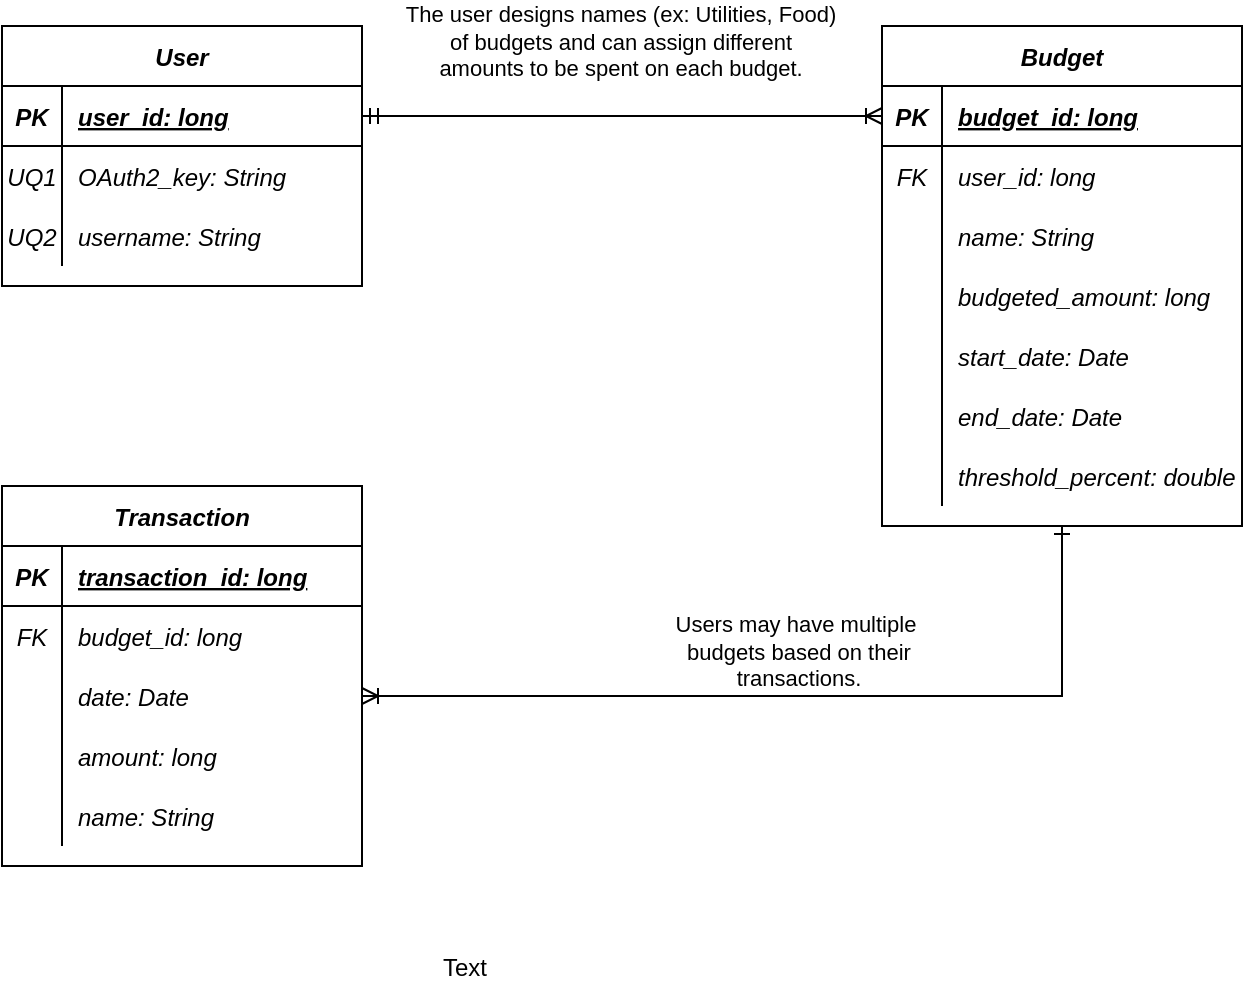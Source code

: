 <mxfile version="13.3.4" type="device"><diagram id="YQLbiCPUJWTsiFSoPP0f" name="Page-1"><mxGraphModel dx="1038" dy="540" grid="1" gridSize="10" guides="1" tooltips="1" connect="1" arrows="1" fold="1" page="1" pageScale="1" pageWidth="850" pageHeight="1100" math="0" shadow="0"><root><mxCell id="0"/><mxCell id="1" parent="0"/><mxCell id="dtGppzXpP_URgsqzwIvq-15" value="User" style="shape=table;startSize=30;container=1;collapsible=1;childLayout=tableLayout;fixedRows=1;rowLines=0;fontStyle=3;align=center;resizeLast=1;" parent="1" vertex="1"><mxGeometry x="80" y="80" width="180" height="130" as="geometry"/></mxCell><mxCell id="dtGppzXpP_URgsqzwIvq-16" value="" style="shape=partialRectangle;collapsible=0;dropTarget=0;pointerEvents=0;fillColor=none;top=0;left=0;bottom=1;right=0;points=[[0,0.5],[1,0.5]];portConstraint=eastwest;fontStyle=2" parent="dtGppzXpP_URgsqzwIvq-15" vertex="1"><mxGeometry y="30" width="180" height="30" as="geometry"/></mxCell><mxCell id="dtGppzXpP_URgsqzwIvq-17" value="PK" style="shape=partialRectangle;connectable=0;fillColor=none;top=0;left=0;bottom=0;right=0;fontStyle=3;overflow=hidden;" parent="dtGppzXpP_URgsqzwIvq-16" vertex="1"><mxGeometry width="30" height="30" as="geometry"/></mxCell><mxCell id="dtGppzXpP_URgsqzwIvq-18" value="user_id: long" style="shape=partialRectangle;connectable=0;fillColor=none;top=0;left=0;bottom=0;right=0;align=left;spacingLeft=6;fontStyle=7;overflow=hidden;" parent="dtGppzXpP_URgsqzwIvq-16" vertex="1"><mxGeometry x="30" width="150" height="30" as="geometry"/></mxCell><mxCell id="yHmwm-459RPcir5vq87Y-1" value="" style="shape=partialRectangle;collapsible=0;dropTarget=0;pointerEvents=0;fillColor=none;top=0;left=0;bottom=0;right=0;points=[[0,0.5],[1,0.5]];portConstraint=eastwest;fontStyle=2" parent="dtGppzXpP_URgsqzwIvq-15" vertex="1"><mxGeometry y="60" width="180" height="30" as="geometry"/></mxCell><mxCell id="yHmwm-459RPcir5vq87Y-2" value="UQ1" style="shape=partialRectangle;connectable=0;fillColor=none;top=0;left=0;bottom=0;right=0;editable=1;overflow=hidden;fontStyle=2" parent="yHmwm-459RPcir5vq87Y-1" vertex="1"><mxGeometry width="30" height="30" as="geometry"/></mxCell><mxCell id="yHmwm-459RPcir5vq87Y-3" value="OAuth2_key: String" style="shape=partialRectangle;connectable=0;fillColor=none;top=0;left=0;bottom=0;right=0;align=left;spacingLeft=6;overflow=hidden;fontStyle=2" parent="yHmwm-459RPcir5vq87Y-1" vertex="1"><mxGeometry x="30" width="150" height="30" as="geometry"/></mxCell><mxCell id="dtGppzXpP_URgsqzwIvq-19" value="" style="shape=partialRectangle;collapsible=0;dropTarget=0;pointerEvents=0;fillColor=none;top=0;left=0;bottom=0;right=0;points=[[0,0.5],[1,0.5]];portConstraint=eastwest;fontStyle=2" parent="dtGppzXpP_URgsqzwIvq-15" vertex="1"><mxGeometry y="90" width="180" height="30" as="geometry"/></mxCell><mxCell id="dtGppzXpP_URgsqzwIvq-20" value="UQ2" style="shape=partialRectangle;connectable=0;fillColor=none;top=0;left=0;bottom=0;right=0;editable=1;overflow=hidden;fontStyle=2" parent="dtGppzXpP_URgsqzwIvq-19" vertex="1"><mxGeometry width="30" height="30" as="geometry"/></mxCell><mxCell id="dtGppzXpP_URgsqzwIvq-21" value="username: String" style="shape=partialRectangle;connectable=0;fillColor=none;top=0;left=0;bottom=0;right=0;align=left;spacingLeft=6;overflow=hidden;fontStyle=2" parent="dtGppzXpP_URgsqzwIvq-19" vertex="1"><mxGeometry x="30" width="150" height="30" as="geometry"/></mxCell><mxCell id="dtGppzXpP_URgsqzwIvq-50" value="Transaction" style="shape=table;startSize=30;container=1;collapsible=1;childLayout=tableLayout;fixedRows=1;rowLines=0;fontStyle=3;align=center;resizeLast=1;" parent="1" vertex="1"><mxGeometry x="80" y="310" width="180" height="190" as="geometry"/></mxCell><mxCell id="dtGppzXpP_URgsqzwIvq-51" value="" style="shape=partialRectangle;collapsible=0;dropTarget=0;pointerEvents=0;fillColor=none;top=0;left=0;bottom=1;right=0;points=[[0,0.5],[1,0.5]];portConstraint=eastwest;fontStyle=2" parent="dtGppzXpP_URgsqzwIvq-50" vertex="1"><mxGeometry y="30" width="180" height="30" as="geometry"/></mxCell><mxCell id="dtGppzXpP_URgsqzwIvq-52" value="PK" style="shape=partialRectangle;connectable=0;fillColor=none;top=0;left=0;bottom=0;right=0;fontStyle=3;overflow=hidden;" parent="dtGppzXpP_URgsqzwIvq-51" vertex="1"><mxGeometry width="30" height="30" as="geometry"/></mxCell><mxCell id="dtGppzXpP_URgsqzwIvq-53" value="transaction_id: long" style="shape=partialRectangle;connectable=0;fillColor=none;top=0;left=0;bottom=0;right=0;align=left;spacingLeft=6;fontStyle=7;overflow=hidden;" parent="dtGppzXpP_URgsqzwIvq-51" vertex="1"><mxGeometry x="30" width="150" height="30" as="geometry"/></mxCell><mxCell id="dtGppzXpP_URgsqzwIvq-67" value="" style="shape=partialRectangle;collapsible=0;dropTarget=0;pointerEvents=0;fillColor=none;top=0;left=0;bottom=0;right=0;points=[[0,0.5],[1,0.5]];portConstraint=eastwest;fontStyle=2" parent="dtGppzXpP_URgsqzwIvq-50" vertex="1"><mxGeometry y="60" width="180" height="30" as="geometry"/></mxCell><mxCell id="dtGppzXpP_URgsqzwIvq-68" value="FK" style="shape=partialRectangle;connectable=0;fillColor=none;top=0;left=0;bottom=0;right=0;editable=1;overflow=hidden;fontStyle=2" parent="dtGppzXpP_URgsqzwIvq-67" vertex="1"><mxGeometry width="30" height="30" as="geometry"/></mxCell><mxCell id="dtGppzXpP_URgsqzwIvq-69" value="budget_id: long" style="shape=partialRectangle;connectable=0;fillColor=none;top=0;left=0;bottom=0;right=0;align=left;spacingLeft=6;overflow=hidden;fontStyle=2" parent="dtGppzXpP_URgsqzwIvq-67" vertex="1"><mxGeometry x="30" width="150" height="30" as="geometry"/></mxCell><mxCell id="dtGppzXpP_URgsqzwIvq-54" value="" style="shape=partialRectangle;collapsible=0;dropTarget=0;pointerEvents=0;fillColor=none;top=0;left=0;bottom=0;right=0;points=[[0,0.5],[1,0.5]];portConstraint=eastwest;fontStyle=2" parent="dtGppzXpP_URgsqzwIvq-50" vertex="1"><mxGeometry y="90" width="180" height="30" as="geometry"/></mxCell><mxCell id="dtGppzXpP_URgsqzwIvq-55" value="" style="shape=partialRectangle;connectable=0;fillColor=none;top=0;left=0;bottom=0;right=0;editable=1;overflow=hidden;fontStyle=2" parent="dtGppzXpP_URgsqzwIvq-54" vertex="1"><mxGeometry width="30" height="30" as="geometry"/></mxCell><mxCell id="dtGppzXpP_URgsqzwIvq-56" value="date: Date" style="shape=partialRectangle;connectable=0;fillColor=none;top=0;left=0;bottom=0;right=0;align=left;spacingLeft=6;overflow=hidden;fontStyle=2" parent="dtGppzXpP_URgsqzwIvq-54" vertex="1"><mxGeometry x="30" width="150" height="30" as="geometry"/></mxCell><mxCell id="dtGppzXpP_URgsqzwIvq-57" value="" style="shape=partialRectangle;collapsible=0;dropTarget=0;pointerEvents=0;fillColor=none;top=0;left=0;bottom=0;right=0;points=[[0,0.5],[1,0.5]];portConstraint=eastwest;fontStyle=2" parent="dtGppzXpP_URgsqzwIvq-50" vertex="1"><mxGeometry y="120" width="180" height="30" as="geometry"/></mxCell><mxCell id="dtGppzXpP_URgsqzwIvq-58" value="" style="shape=partialRectangle;connectable=0;fillColor=none;top=0;left=0;bottom=0;right=0;editable=1;overflow=hidden;fontStyle=2" parent="dtGppzXpP_URgsqzwIvq-57" vertex="1"><mxGeometry width="30" height="30" as="geometry"/></mxCell><mxCell id="dtGppzXpP_URgsqzwIvq-59" value="amount: long" style="shape=partialRectangle;connectable=0;fillColor=none;top=0;left=0;bottom=0;right=0;align=left;spacingLeft=6;overflow=hidden;fontStyle=2" parent="dtGppzXpP_URgsqzwIvq-57" vertex="1"><mxGeometry x="30" width="150" height="30" as="geometry"/></mxCell><mxCell id="dtGppzXpP_URgsqzwIvq-60" value="" style="shape=partialRectangle;collapsible=0;dropTarget=0;pointerEvents=0;fillColor=none;top=0;left=0;bottom=0;right=0;points=[[0,0.5],[1,0.5]];portConstraint=eastwest;fontStyle=2" parent="dtGppzXpP_URgsqzwIvq-50" vertex="1"><mxGeometry y="150" width="180" height="30" as="geometry"/></mxCell><mxCell id="dtGppzXpP_URgsqzwIvq-61" value="" style="shape=partialRectangle;connectable=0;fillColor=none;top=0;left=0;bottom=0;right=0;editable=1;overflow=hidden;fontStyle=2" parent="dtGppzXpP_URgsqzwIvq-60" vertex="1"><mxGeometry width="30" height="30" as="geometry"/></mxCell><mxCell id="dtGppzXpP_URgsqzwIvq-62" value="name: String" style="shape=partialRectangle;connectable=0;fillColor=none;top=0;left=0;bottom=0;right=0;align=left;spacingLeft=6;overflow=hidden;fontStyle=2" parent="dtGppzXpP_URgsqzwIvq-60" vertex="1"><mxGeometry x="30" width="150" height="30" as="geometry"/></mxCell><mxCell id="dtGppzXpP_URgsqzwIvq-28" value="Budget" style="shape=table;startSize=30;container=1;collapsible=1;childLayout=tableLayout;fixedRows=1;rowLines=0;fontStyle=3;align=center;resizeLast=1;" parent="1" vertex="1"><mxGeometry x="520" y="80" width="180" height="250" as="geometry"/></mxCell><mxCell id="dtGppzXpP_URgsqzwIvq-29" value="" style="shape=partialRectangle;collapsible=0;dropTarget=0;pointerEvents=0;fillColor=none;top=0;left=0;bottom=1;right=0;points=[[0,0.5],[1,0.5]];portConstraint=eastwest;fontStyle=2" parent="dtGppzXpP_URgsqzwIvq-28" vertex="1"><mxGeometry y="30" width="180" height="30" as="geometry"/></mxCell><mxCell id="dtGppzXpP_URgsqzwIvq-30" value="PK" style="shape=partialRectangle;connectable=0;fillColor=none;top=0;left=0;bottom=0;right=0;fontStyle=3;overflow=hidden;" parent="dtGppzXpP_URgsqzwIvq-29" vertex="1"><mxGeometry width="30" height="30" as="geometry"/></mxCell><mxCell id="dtGppzXpP_URgsqzwIvq-31" value="budget_id: long" style="shape=partialRectangle;connectable=0;fillColor=none;top=0;left=0;bottom=0;right=0;align=left;spacingLeft=6;fontStyle=7;overflow=hidden;" parent="dtGppzXpP_URgsqzwIvq-29" vertex="1"><mxGeometry x="30" width="150" height="30" as="geometry"/></mxCell><mxCell id="dtGppzXpP_URgsqzwIvq-32" value="" style="shape=partialRectangle;collapsible=0;dropTarget=0;pointerEvents=0;fillColor=none;top=0;left=0;bottom=0;right=0;points=[[0,0.5],[1,0.5]];portConstraint=eastwest;fontStyle=2" parent="dtGppzXpP_URgsqzwIvq-28" vertex="1"><mxGeometry y="60" width="180" height="30" as="geometry"/></mxCell><mxCell id="dtGppzXpP_URgsqzwIvq-33" value="FK" style="shape=partialRectangle;connectable=0;fillColor=none;top=0;left=0;bottom=0;right=0;editable=1;overflow=hidden;fontStyle=2" parent="dtGppzXpP_URgsqzwIvq-32" vertex="1"><mxGeometry width="30" height="30" as="geometry"/></mxCell><mxCell id="dtGppzXpP_URgsqzwIvq-34" value="user_id: long" style="shape=partialRectangle;connectable=0;fillColor=none;top=0;left=0;bottom=0;right=0;align=left;spacingLeft=6;overflow=hidden;fontStyle=2" parent="dtGppzXpP_URgsqzwIvq-32" vertex="1"><mxGeometry x="30" width="150" height="30" as="geometry"/></mxCell><mxCell id="dtGppzXpP_URgsqzwIvq-38" value="" style="shape=partialRectangle;collapsible=0;dropTarget=0;pointerEvents=0;fillColor=none;top=0;left=0;bottom=0;right=0;points=[[0,0.5],[1,0.5]];portConstraint=eastwest;fontStyle=2" parent="dtGppzXpP_URgsqzwIvq-28" vertex="1"><mxGeometry y="90" width="180" height="30" as="geometry"/></mxCell><mxCell id="dtGppzXpP_URgsqzwIvq-39" value="" style="shape=partialRectangle;connectable=0;fillColor=none;top=0;left=0;bottom=0;right=0;editable=1;overflow=hidden;fontStyle=2" parent="dtGppzXpP_URgsqzwIvq-38" vertex="1"><mxGeometry width="30" height="30" as="geometry"/></mxCell><mxCell id="dtGppzXpP_URgsqzwIvq-40" value="name: String" style="shape=partialRectangle;connectable=0;fillColor=none;top=0;left=0;bottom=0;right=0;align=left;spacingLeft=6;overflow=hidden;fontStyle=2" parent="dtGppzXpP_URgsqzwIvq-38" vertex="1"><mxGeometry x="30" width="150" height="30" as="geometry"/></mxCell><mxCell id="dtGppzXpP_URgsqzwIvq-41" value="" style="shape=partialRectangle;collapsible=0;dropTarget=0;pointerEvents=0;fillColor=none;top=0;left=0;bottom=0;right=0;points=[[0,0.5],[1,0.5]];portConstraint=eastwest;fontStyle=2" parent="dtGppzXpP_URgsqzwIvq-28" vertex="1"><mxGeometry y="120" width="180" height="30" as="geometry"/></mxCell><mxCell id="dtGppzXpP_URgsqzwIvq-42" value="" style="shape=partialRectangle;connectable=0;fillColor=none;top=0;left=0;bottom=0;right=0;editable=1;overflow=hidden;fontStyle=2" parent="dtGppzXpP_URgsqzwIvq-41" vertex="1"><mxGeometry width="30" height="30" as="geometry"/></mxCell><mxCell id="dtGppzXpP_URgsqzwIvq-43" value="budgeted_amount: long" style="shape=partialRectangle;connectable=0;fillColor=none;top=0;left=0;bottom=0;right=0;align=left;spacingLeft=6;overflow=hidden;fontStyle=2" parent="dtGppzXpP_URgsqzwIvq-41" vertex="1"><mxGeometry x="30" width="150" height="30" as="geometry"/></mxCell><mxCell id="dtGppzXpP_URgsqzwIvq-44" value="" style="shape=partialRectangle;collapsible=0;dropTarget=0;pointerEvents=0;fillColor=none;top=0;left=0;bottom=0;right=0;points=[[0,0.5],[1,0.5]];portConstraint=eastwest;fontStyle=2" parent="dtGppzXpP_URgsqzwIvq-28" vertex="1"><mxGeometry y="150" width="180" height="30" as="geometry"/></mxCell><mxCell id="dtGppzXpP_URgsqzwIvq-45" value="" style="shape=partialRectangle;connectable=0;fillColor=none;top=0;left=0;bottom=0;right=0;editable=1;overflow=hidden;fontStyle=2" parent="dtGppzXpP_URgsqzwIvq-44" vertex="1"><mxGeometry width="30" height="30" as="geometry"/></mxCell><mxCell id="dtGppzXpP_URgsqzwIvq-46" value="start_date: Date" style="shape=partialRectangle;connectable=0;fillColor=none;top=0;left=0;bottom=0;right=0;align=left;spacingLeft=6;overflow=hidden;fontStyle=2" parent="dtGppzXpP_URgsqzwIvq-44" vertex="1"><mxGeometry x="30" width="150" height="30" as="geometry"/></mxCell><mxCell id="dtGppzXpP_URgsqzwIvq-47" value="" style="shape=partialRectangle;collapsible=0;dropTarget=0;pointerEvents=0;fillColor=none;top=0;left=0;bottom=0;right=0;points=[[0,0.5],[1,0.5]];portConstraint=eastwest;fontStyle=2" parent="dtGppzXpP_URgsqzwIvq-28" vertex="1"><mxGeometry y="180" width="180" height="30" as="geometry"/></mxCell><mxCell id="dtGppzXpP_URgsqzwIvq-48" value="" style="shape=partialRectangle;connectable=0;fillColor=none;top=0;left=0;bottom=0;right=0;editable=1;overflow=hidden;fontStyle=2" parent="dtGppzXpP_URgsqzwIvq-47" vertex="1"><mxGeometry width="30" height="30" as="geometry"/></mxCell><mxCell id="dtGppzXpP_URgsqzwIvq-49" value="end_date: Date" style="shape=partialRectangle;connectable=0;fillColor=none;top=0;left=0;bottom=0;right=0;align=left;spacingLeft=6;overflow=hidden;fontStyle=2" parent="dtGppzXpP_URgsqzwIvq-47" vertex="1"><mxGeometry x="30" width="150" height="30" as="geometry"/></mxCell><mxCell id="dtGppzXpP_URgsqzwIvq-74" value="" style="shape=partialRectangle;collapsible=0;dropTarget=0;pointerEvents=0;fillColor=none;top=0;left=0;bottom=0;right=0;points=[[0,0.5],[1,0.5]];portConstraint=eastwest;fontStyle=2" parent="dtGppzXpP_URgsqzwIvq-28" vertex="1"><mxGeometry y="210" width="180" height="30" as="geometry"/></mxCell><mxCell id="dtGppzXpP_URgsqzwIvq-75" value="" style="shape=partialRectangle;connectable=0;fillColor=none;top=0;left=0;bottom=0;right=0;editable=1;overflow=hidden;fontStyle=2" parent="dtGppzXpP_URgsqzwIvq-74" vertex="1"><mxGeometry width="30" height="30" as="geometry"/></mxCell><mxCell id="dtGppzXpP_URgsqzwIvq-76" value="threshold_percent: double" style="shape=partialRectangle;connectable=0;fillColor=none;top=0;left=0;bottom=0;right=0;align=left;spacingLeft=6;overflow=hidden;fontStyle=2" parent="dtGppzXpP_URgsqzwIvq-74" vertex="1"><mxGeometry x="30" width="150" height="30" as="geometry"/></mxCell><mxCell id="dtGppzXpP_URgsqzwIvq-64" value="The user designs names (ex: Utilities, Food)&lt;br&gt;of budgets and can assign different&lt;br&gt;amounts to be spent on each budget." style="edgeStyle=orthogonalEdgeStyle;rounded=0;orthogonalLoop=1;jettySize=auto;html=1;entryX=0;entryY=0.5;entryDx=0;entryDy=0;startArrow=ERmandOne;startFill=0;endArrow=ERoneToMany;endFill=0;labelPosition=center;verticalLabelPosition=top;align=center;verticalAlign=bottom;" parent="1" source="dtGppzXpP_URgsqzwIvq-16" target="dtGppzXpP_URgsqzwIvq-29" edge="1"><mxGeometry y="15" relative="1" as="geometry"><mxPoint x="-1" as="offset"/></mxGeometry></mxCell><mxCell id="dtGppzXpP_URgsqzwIvq-66" value="Users may have multiple&amp;nbsp;&lt;br&gt;budgets based on their&lt;br&gt;transactions." style="edgeStyle=orthogonalEdgeStyle;rounded=0;orthogonalLoop=1;jettySize=auto;html=1;entryX=0.5;entryY=1;entryDx=0;entryDy=0;startArrow=ERoneToMany;startFill=0;endArrow=ERone;endFill=0;labelPosition=center;verticalLabelPosition=top;align=center;verticalAlign=bottom;" parent="1" source="dtGppzXpP_URgsqzwIvq-54" target="dtGppzXpP_URgsqzwIvq-28" edge="1"><mxGeometry relative="1" as="geometry"/></mxCell><mxCell id="-6PJmS0NscE7i871DxZd-1" value="Text" style="text;html=1;align=center;verticalAlign=middle;resizable=0;points=[];autosize=1;" vertex="1" parent="1"><mxGeometry x="291" y="541" width="40" height="20" as="geometry"/></mxCell></root></mxGraphModel></diagram></mxfile>